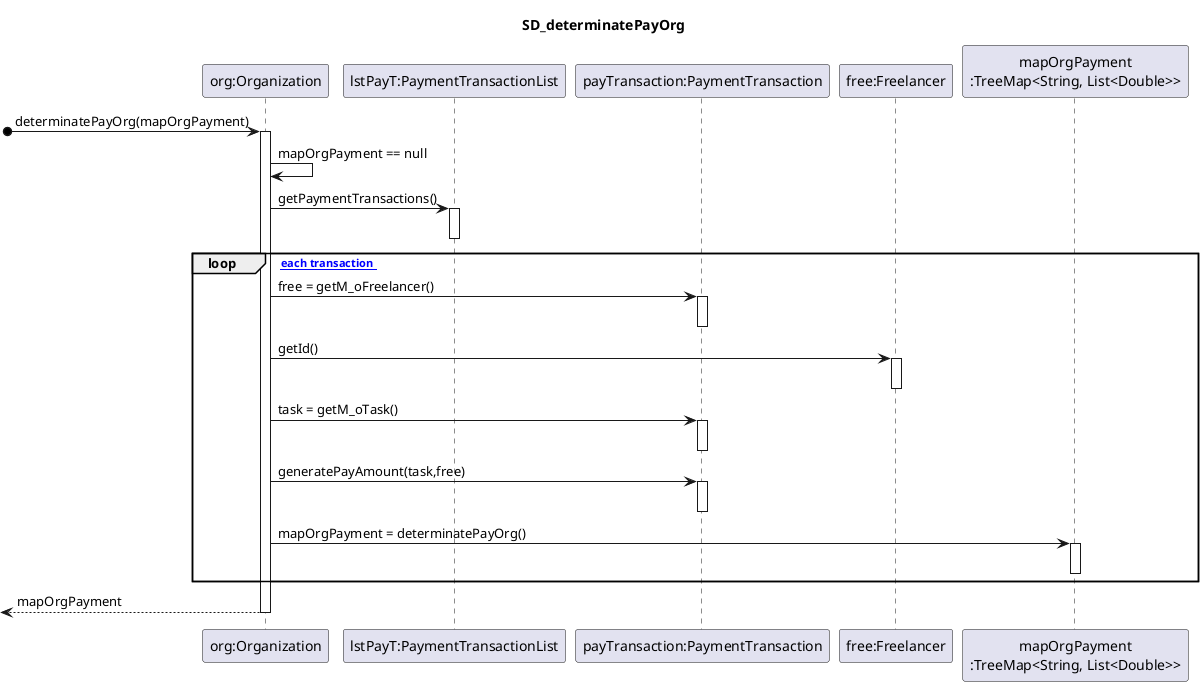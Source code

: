 @startuml
participant "org:Organization" as O
participant "lstPayT:PaymentTransactionList" as L
participant "payTransaction:PaymentTransaction" as TR
participant "free:Freelancer" as F
participant "mapOrgPayment\n:TreeMap<String, List<Double>>" as M

title SD_determinatePayOrg

[o-> O: determinatePayOrg(mapOrgPayment)
activate O
O -> O : mapOrgPayment == null
O -> L : getPaymentTransactions()
activate L
deactivate L
loop [ For each transaction ]
O -> TR : free = getM_oFreelancer()
activate TR
deactivate TR
O -> F : getId()
activate F
deactivate F
O -> TR : task = getM_oTask()
activate TR
deactivate TR
O -> TR : generatePayAmount(task,free)
activate TR
deactivate TR
O -> M : mapOrgPayment = determinatePayOrg()
activate M
deactivate M
end loop
[<-- O : mapOrgPayment
deactivate O

 

@enduml